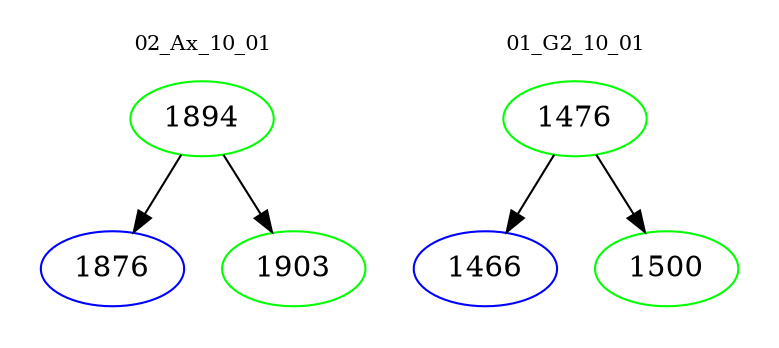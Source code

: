 digraph{
subgraph cluster_0 {
color = white
label = "02_Ax_10_01";
fontsize=10;
T0_1894 [label="1894", color="green"]
T0_1894 -> T0_1876 [color="black"]
T0_1876 [label="1876", color="blue"]
T0_1894 -> T0_1903 [color="black"]
T0_1903 [label="1903", color="green"]
}
subgraph cluster_1 {
color = white
label = "01_G2_10_01";
fontsize=10;
T1_1476 [label="1476", color="green"]
T1_1476 -> T1_1466 [color="black"]
T1_1466 [label="1466", color="blue"]
T1_1476 -> T1_1500 [color="black"]
T1_1500 [label="1500", color="green"]
}
}

